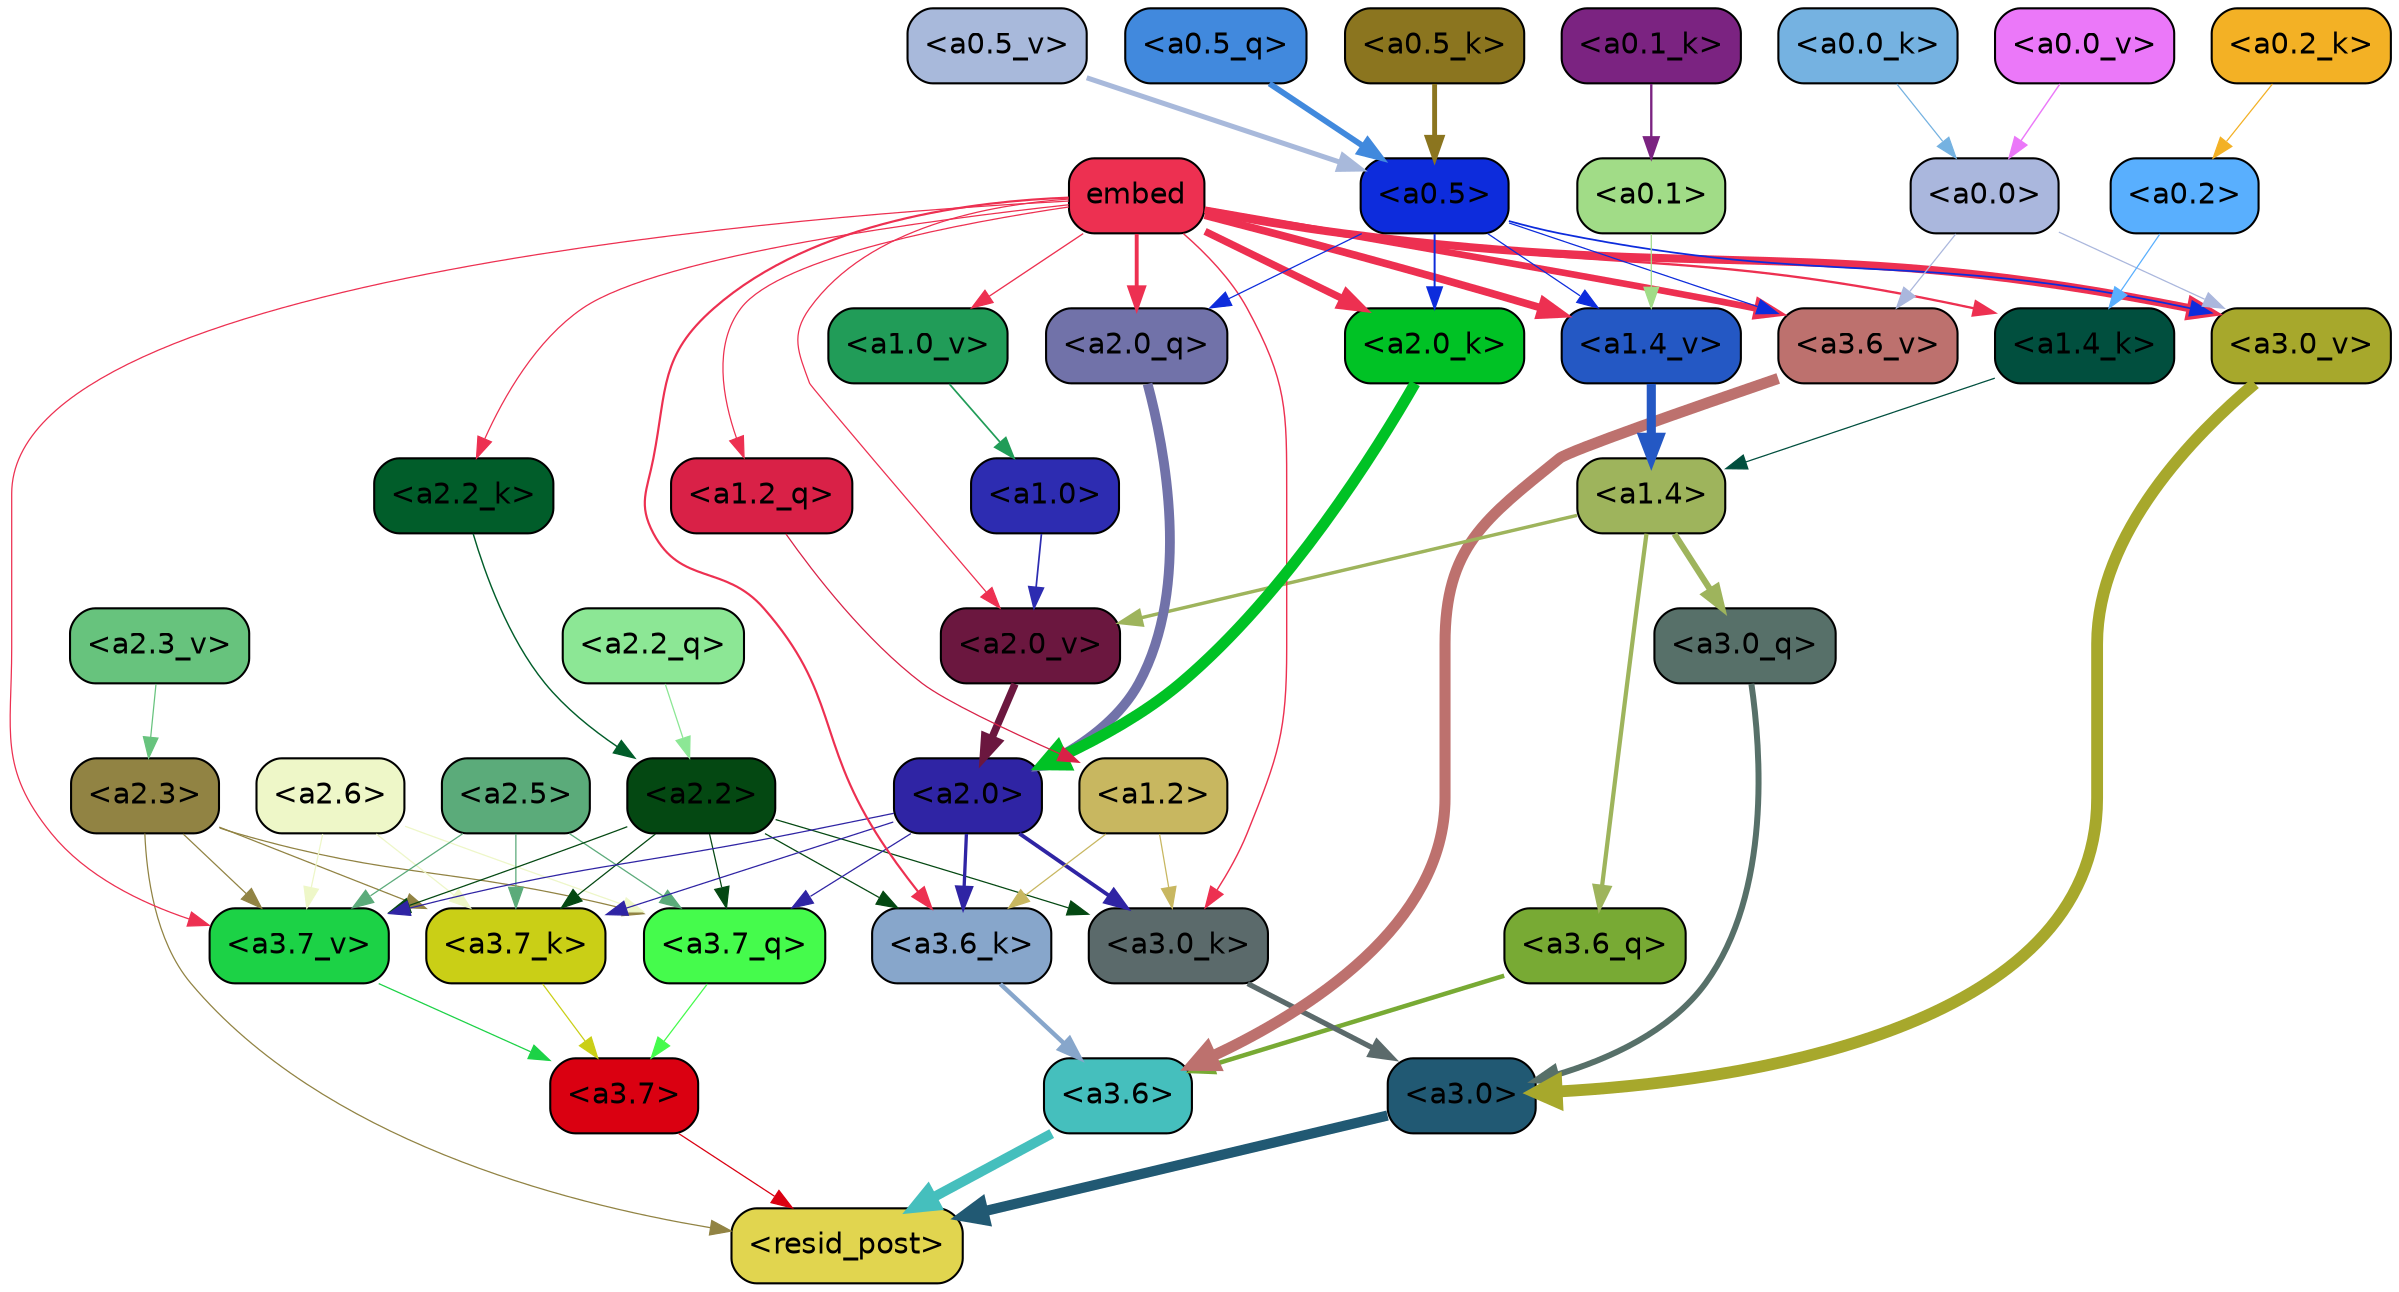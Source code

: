 strict digraph "" {
	graph [bgcolor=transparent,
		layout=dot,
		overlap=false,
		splines=true
	];
	"<a3.7>"	[color=black,
		fillcolor="#da0011",
		fontname=Helvetica,
		shape=box,
		style="filled, rounded"];
	"<resid_post>"	[color=black,
		fillcolor="#e1d54f",
		fontname=Helvetica,
		shape=box,
		style="filled, rounded"];
	"<a3.7>" -> "<resid_post>"	[color="#da0011",
		penwidth=0.6];
	"<a3.6>"	[color=black,
		fillcolor="#45bfbd",
		fontname=Helvetica,
		shape=box,
		style="filled, rounded"];
	"<a3.6>" -> "<resid_post>"	[color="#45bfbd",
		penwidth=4.751592040061951];
	"<a3.0>"	[color=black,
		fillcolor="#215973",
		fontname=Helvetica,
		shape=box,
		style="filled, rounded"];
	"<a3.0>" -> "<resid_post>"	[color="#215973",
		penwidth=4.904066681861877];
	"<a2.3>"	[color=black,
		fillcolor="#918343",
		fontname=Helvetica,
		shape=box,
		style="filled, rounded"];
	"<a2.3>" -> "<resid_post>"	[color="#918343",
		penwidth=0.6];
	"<a3.7_q>"	[color=black,
		fillcolor="#45fb4c",
		fontname=Helvetica,
		shape=box,
		style="filled, rounded"];
	"<a2.3>" -> "<a3.7_q>"	[color="#918343",
		penwidth=0.6];
	"<a3.7_k>"	[color=black,
		fillcolor="#cacf16",
		fontname=Helvetica,
		shape=box,
		style="filled, rounded"];
	"<a2.3>" -> "<a3.7_k>"	[color="#918343",
		penwidth=0.6];
	"<a3.7_v>"	[color=black,
		fillcolor="#1cd246",
		fontname=Helvetica,
		shape=box,
		style="filled, rounded"];
	"<a2.3>" -> "<a3.7_v>"	[color="#918343",
		penwidth=0.6];
	"<a3.7_q>" -> "<a3.7>"	[color="#45fb4c",
		penwidth=0.6];
	"<a3.6_q>"	[color=black,
		fillcolor="#78aa34",
		fontname=Helvetica,
		shape=box,
		style="filled, rounded"];
	"<a3.6_q>" -> "<a3.6>"	[color="#78aa34",
		penwidth=2.160832464694977];
	"<a3.0_q>"	[color=black,
		fillcolor="#577069",
		fontname=Helvetica,
		shape=box,
		style="filled, rounded"];
	"<a3.0_q>" -> "<a3.0>"	[color="#577069",
		penwidth=2.870753765106201];
	"<a3.7_k>" -> "<a3.7>"	[color="#cacf16",
		penwidth=0.6];
	"<a3.6_k>"	[color=black,
		fillcolor="#87a6cb",
		fontname=Helvetica,
		shape=box,
		style="filled, rounded"];
	"<a3.6_k>" -> "<a3.6>"	[color="#87a6cb",
		penwidth=2.13908451795578];
	"<a3.0_k>"	[color=black,
		fillcolor="#5b6a6b",
		fontname=Helvetica,
		shape=box,
		style="filled, rounded"];
	"<a3.0_k>" -> "<a3.0>"	[color="#5b6a6b",
		penwidth=2.520303964614868];
	"<a3.7_v>" -> "<a3.7>"	[color="#1cd246",
		penwidth=0.6];
	"<a3.6_v>"	[color=black,
		fillcolor="#bd716e",
		fontname=Helvetica,
		shape=box,
		style="filled, rounded"];
	"<a3.6_v>" -> "<a3.6>"	[color="#bd716e",
		penwidth=5.297133803367615];
	"<a3.0_v>"	[color=black,
		fillcolor="#a7a82c",
		fontname=Helvetica,
		shape=box,
		style="filled, rounded"];
	"<a3.0_v>" -> "<a3.0>"	[color="#a7a82c",
		penwidth=5.680712580680847];
	"<a2.6>"	[color=black,
		fillcolor="#eef7c8",
		fontname=Helvetica,
		shape=box,
		style="filled, rounded"];
	"<a2.6>" -> "<a3.7_q>"	[color="#eef7c8",
		penwidth=0.6];
	"<a2.6>" -> "<a3.7_k>"	[color="#eef7c8",
		penwidth=0.6];
	"<a2.6>" -> "<a3.7_v>"	[color="#eef7c8",
		penwidth=0.6];
	"<a2.5>"	[color=black,
		fillcolor="#5bab7a",
		fontname=Helvetica,
		shape=box,
		style="filled, rounded"];
	"<a2.5>" -> "<a3.7_q>"	[color="#5bab7a",
		penwidth=0.6];
	"<a2.5>" -> "<a3.7_k>"	[color="#5bab7a",
		penwidth=0.6];
	"<a2.5>" -> "<a3.7_v>"	[color="#5bab7a",
		penwidth=0.6];
	"<a2.2>"	[color=black,
		fillcolor="#044812",
		fontname=Helvetica,
		shape=box,
		style="filled, rounded"];
	"<a2.2>" -> "<a3.7_q>"	[color="#044812",
		penwidth=0.6];
	"<a2.2>" -> "<a3.7_k>"	[color="#044812",
		penwidth=0.6];
	"<a2.2>" -> "<a3.6_k>"	[color="#044812",
		penwidth=0.6];
	"<a2.2>" -> "<a3.0_k>"	[color="#044812",
		penwidth=0.6];
	"<a2.2>" -> "<a3.7_v>"	[color="#044812",
		penwidth=0.6];
	"<a2.0>"	[color=black,
		fillcolor="#2f24a4",
		fontname=Helvetica,
		shape=box,
		style="filled, rounded"];
	"<a2.0>" -> "<a3.7_q>"	[color="#2f24a4",
		penwidth=0.6];
	"<a2.0>" -> "<a3.7_k>"	[color="#2f24a4",
		penwidth=0.6];
	"<a2.0>" -> "<a3.6_k>"	[color="#2f24a4",
		penwidth=1.5897698998451233];
	"<a2.0>" -> "<a3.0_k>"	[color="#2f24a4",
		penwidth=1.8405593037605286];
	"<a2.0>" -> "<a3.7_v>"	[color="#2f24a4",
		penwidth=0.6];
	"<a1.4>"	[color=black,
		fillcolor="#9eb45c",
		fontname=Helvetica,
		shape=box,
		style="filled, rounded"];
	"<a1.4>" -> "<a3.6_q>"	[color="#9eb45c",
		penwidth=2.038943290710449];
	"<a1.4>" -> "<a3.0_q>"	[color="#9eb45c",
		penwidth=2.9756359085440636];
	"<a2.0_v>"	[color=black,
		fillcolor="#6b173f",
		fontname=Helvetica,
		shape=box,
		style="filled, rounded"];
	"<a1.4>" -> "<a2.0_v>"	[color="#9eb45c",
		penwidth=1.6503054380882531];
	"<a1.2>"	[color=black,
		fillcolor="#c8b760",
		fontname=Helvetica,
		shape=box,
		style="filled, rounded"];
	"<a1.2>" -> "<a3.6_k>"	[color="#c8b760",
		penwidth=0.6];
	"<a1.2>" -> "<a3.0_k>"	[color="#c8b760",
		penwidth=0.6];
	embed	[color=black,
		fillcolor="#ed3051",
		fontname=Helvetica,
		shape=box,
		style="filled, rounded"];
	embed -> "<a3.6_k>"	[color="#ed3051",
		penwidth=1.046662151813507];
	embed -> "<a3.0_k>"	[color="#ed3051",
		penwidth=0.6800519227981567];
	embed -> "<a3.7_v>"	[color="#ed3051",
		penwidth=0.6];
	embed -> "<a3.6_v>"	[color="#ed3051",
		penwidth=3.1840110421180725];
	embed -> "<a3.0_v>"	[color="#ed3051",
		penwidth=3.9005755856633186];
	"<a2.0_q>"	[color=black,
		fillcolor="#7172a9",
		fontname=Helvetica,
		shape=box,
		style="filled, rounded"];
	embed -> "<a2.0_q>"	[color="#ed3051",
		penwidth=1.85904461145401];
	"<a2.2_k>"	[color=black,
		fillcolor="#015d2a",
		fontname=Helvetica,
		shape=box,
		style="filled, rounded"];
	embed -> "<a2.2_k>"	[color="#ed3051",
		penwidth=0.6];
	"<a2.0_k>"	[color=black,
		fillcolor="#00c225",
		fontname=Helvetica,
		shape=box,
		style="filled, rounded"];
	embed -> "<a2.0_k>"	[color="#ed3051",
		penwidth=3.5012558698654175];
	embed -> "<a2.0_v>"	[color="#ed3051",
		penwidth=0.6];
	"<a1.2_q>"	[color=black,
		fillcolor="#d92147",
		fontname=Helvetica,
		shape=box,
		style="filled, rounded"];
	embed -> "<a1.2_q>"	[color="#ed3051",
		penwidth=0.6];
	"<a1.4_k>"	[color=black,
		fillcolor="#014f3e",
		fontname=Helvetica,
		shape=box,
		style="filled, rounded"];
	embed -> "<a1.4_k>"	[color="#ed3051",
		penwidth=1.109577551484108];
	"<a1.4_v>"	[color=black,
		fillcolor="#2458c4",
		fontname=Helvetica,
		shape=box,
		style="filled, rounded"];
	embed -> "<a1.4_v>"	[color="#ed3051",
		penwidth=3.6756038665771484];
	"<a1.0_v>"	[color=black,
		fillcolor="#219c58",
		fontname=Helvetica,
		shape=box,
		style="filled, rounded"];
	embed -> "<a1.0_v>"	[color="#ed3051",
		penwidth=0.6254805326461792];
	"<a0.5>"	[color=black,
		fillcolor="#0d2cdc",
		fontname=Helvetica,
		shape=box,
		style="filled, rounded"];
	"<a0.5>" -> "<a3.6_v>"	[color="#0d2cdc",
		penwidth=0.6];
	"<a0.5>" -> "<a3.0_v>"	[color="#0d2cdc",
		penwidth=0.8493617177009583];
	"<a0.5>" -> "<a2.0_q>"	[color="#0d2cdc",
		penwidth=0.6];
	"<a0.5>" -> "<a2.0_k>"	[color="#0d2cdc",
		penwidth=0.9490888118743896];
	"<a0.5>" -> "<a1.4_v>"	[color="#0d2cdc",
		penwidth=0.6066105961799622];
	"<a0.0>"	[color=black,
		fillcolor="#aab7dd",
		fontname=Helvetica,
		shape=box,
		style="filled, rounded"];
	"<a0.0>" -> "<a3.6_v>"	[color="#aab7dd",
		penwidth=0.6];
	"<a0.0>" -> "<a3.0_v>"	[color="#aab7dd",
		penwidth=0.6];
	"<a2.2_q>"	[color=black,
		fillcolor="#8ce795",
		fontname=Helvetica,
		shape=box,
		style="filled, rounded"];
	"<a2.2_q>" -> "<a2.2>"	[color="#8ce795",
		penwidth=0.6160273104906082];
	"<a2.0_q>" -> "<a2.0>"	[color="#7172a9",
		penwidth=4.690633252263069];
	"<a2.2_k>" -> "<a2.2>"	[color="#015d2a",
		penwidth=0.6862771511077881];
	"<a2.0_k>" -> "<a2.0>"	[color="#00c225",
		penwidth=5.3401959836483];
	"<a2.3_v>"	[color=black,
		fillcolor="#67c37d",
		fontname=Helvetica,
		shape=box,
		style="filled, rounded"];
	"<a2.3_v>" -> "<a2.3>"	[color="#67c37d",
		penwidth=0.6];
	"<a2.0_v>" -> "<a2.0>"	[color="#6b173f",
		penwidth=3.5938978791236877];
	"<a1.0>"	[color=black,
		fillcolor="#2d2cb1",
		fontname=Helvetica,
		shape=box,
		style="filled, rounded"];
	"<a1.0>" -> "<a2.0_v>"	[color="#2d2cb1",
		penwidth=0.8279995210468769];
	"<a1.2_q>" -> "<a1.2>"	[color="#d92147",
		penwidth=0.6];
	"<a1.4_k>" -> "<a1.4>"	[color="#014f3e",
		penwidth=0.6];
	"<a1.4_v>" -> "<a1.4>"	[color="#2458c4",
		penwidth=4.380064785480499];
	"<a1.0_v>" -> "<a1.0>"	[color="#219c58",
		penwidth=0.8271287679672241];
	"<a0.2>"	[color=black,
		fillcolor="#59affe",
		fontname=Helvetica,
		shape=box,
		style="filled, rounded"];
	"<a0.2>" -> "<a1.4_k>"	[color="#59affe",
		penwidth=0.6];
	"<a0.1>"	[color=black,
		fillcolor="#a1dc87",
		fontname=Helvetica,
		shape=box,
		style="filled, rounded"];
	"<a0.1>" -> "<a1.4_v>"	[color="#a1dc87",
		penwidth=0.6];
	"<a0.5_q>"	[color=black,
		fillcolor="#4189dd",
		fontname=Helvetica,
		shape=box,
		style="filled, rounded"];
	"<a0.5_q>" -> "<a0.5>"	[color="#4189dd",
		penwidth=2.783491373062134];
	"<a0.5_k>"	[color=black,
		fillcolor="#8b751f",
		fontname=Helvetica,
		shape=box,
		style="filled, rounded"];
	"<a0.5_k>" -> "<a0.5>"	[color="#8b751f",
		penwidth=2.3484413623809814];
	"<a0.2_k>"	[color=black,
		fillcolor="#f3b125",
		fontname=Helvetica,
		shape=box,
		style="filled, rounded"];
	"<a0.2_k>" -> "<a0.2>"	[color="#f3b125",
		penwidth=0.6];
	"<a0.1_k>"	[color=black,
		fillcolor="#7b2381",
		fontname=Helvetica,
		shape=box,
		style="filled, rounded"];
	"<a0.1_k>" -> "<a0.1>"	[color="#7b2381",
		penwidth=1.1292529106140137];
	"<a0.0_k>"	[color=black,
		fillcolor="#75b2e1",
		fontname=Helvetica,
		shape=box,
		style="filled, rounded"];
	"<a0.0_k>" -> "<a0.0>"	[color="#75b2e1",
		penwidth=0.6];
	"<a0.5_v>"	[color=black,
		fillcolor="#a8b9db",
		fontname=Helvetica,
		shape=box,
		style="filled, rounded"];
	"<a0.5_v>" -> "<a0.5>"	[color="#a8b9db",
		penwidth=2.4365723617374897];
	"<a0.0_v>"	[color=black,
		fillcolor="#eb78f9",
		fontname=Helvetica,
		shape=box,
		style="filled, rounded"];
	"<a0.0_v>" -> "<a0.0>"	[color="#eb78f9",
		penwidth=0.6885303854942322];
}
